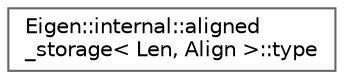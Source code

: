 digraph "Graphical Class Hierarchy"
{
 // LATEX_PDF_SIZE
  bgcolor="transparent";
  edge [fontname=Helvetica,fontsize=10,labelfontname=Helvetica,labelfontsize=10];
  node [fontname=Helvetica,fontsize=10,shape=box,height=0.2,width=0.4];
  rankdir="LR";
  Node0 [id="Node000000",label="Eigen::internal::aligned\l_storage\< Len, Align \>::type",height=0.2,width=0.4,color="grey40", fillcolor="white", style="filled",URL="$structEigen_1_1internal_1_1aligned__storage_1_1type.html",tooltip=" "];
}
